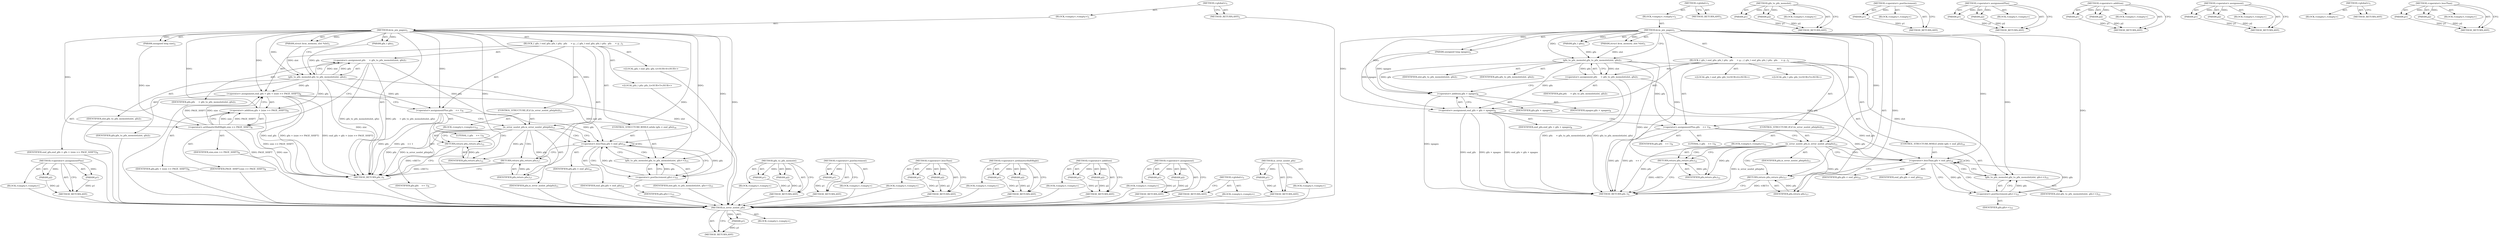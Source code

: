 digraph "&lt;operator&gt;.lessThan" {
vulnerable_91 [label=<(METHOD,&lt;operator&gt;.assignmentPlus)>];
vulnerable_92 [label=<(PARAM,p1)>];
vulnerable_93 [label=<(PARAM,p2)>];
vulnerable_94 [label=<(BLOCK,&lt;empty&gt;,&lt;empty&gt;)>];
vulnerable_95 [label=<(METHOD_RETURN,ANY)>];
vulnerable_6 [label=<(METHOD,&lt;global&gt;)<SUB>1</SUB>>];
vulnerable_7 [label=<(BLOCK,&lt;empty&gt;,&lt;empty&gt;)<SUB>1</SUB>>];
vulnerable_8 [label=<(METHOD,kvm_pin_pages)<SUB>1</SUB>>];
vulnerable_9 [label=<(PARAM,struct kvm_memory_slot *slot)<SUB>1</SUB>>];
vulnerable_10 [label=<(PARAM,gfn_t gfn)<SUB>1</SUB>>];
vulnerable_11 [label=<(PARAM,unsigned long size)<SUB>2</SUB>>];
vulnerable_12 [label=<(BLOCK,{
 	gfn_t end_gfn;
 	pfn_t pfn;
 
 	pfn     = g...,{
 	gfn_t end_gfn;
 	pfn_t pfn;
 
 	pfn     = g...)<SUB>3</SUB>>];
vulnerable_13 [label="<(LOCAL,gfn_t end_gfn: gfn_t)<SUB>4</SUB>>"];
vulnerable_14 [label="<(LOCAL,pfn_t pfn: pfn_t)<SUB>5</SUB>>"];
vulnerable_15 [label=<(&lt;operator&gt;.assignment,pfn     = gfn_to_pfn_memslot(slot, gfn))<SUB>7</SUB>>];
vulnerable_16 [label=<(IDENTIFIER,pfn,pfn     = gfn_to_pfn_memslot(slot, gfn))<SUB>7</SUB>>];
vulnerable_17 [label=<(gfn_to_pfn_memslot,gfn_to_pfn_memslot(slot, gfn))<SUB>7</SUB>>];
vulnerable_18 [label=<(IDENTIFIER,slot,gfn_to_pfn_memslot(slot, gfn))<SUB>7</SUB>>];
vulnerable_19 [label=<(IDENTIFIER,gfn,gfn_to_pfn_memslot(slot, gfn))<SUB>7</SUB>>];
vulnerable_20 [label=<(&lt;operator&gt;.assignment,end_gfn = gfn + (size &gt;&gt; PAGE_SHIFT))<SUB>8</SUB>>];
vulnerable_21 [label=<(IDENTIFIER,end_gfn,end_gfn = gfn + (size &gt;&gt; PAGE_SHIFT))<SUB>8</SUB>>];
vulnerable_22 [label=<(&lt;operator&gt;.addition,gfn + (size &gt;&gt; PAGE_SHIFT))<SUB>8</SUB>>];
vulnerable_23 [label=<(IDENTIFIER,gfn,gfn + (size &gt;&gt; PAGE_SHIFT))<SUB>8</SUB>>];
vulnerable_24 [label=<(&lt;operator&gt;.arithmeticShiftRight,size &gt;&gt; PAGE_SHIFT)<SUB>8</SUB>>];
vulnerable_25 [label=<(IDENTIFIER,size,size &gt;&gt; PAGE_SHIFT)<SUB>8</SUB>>];
vulnerable_26 [label=<(IDENTIFIER,PAGE_SHIFT,size &gt;&gt; PAGE_SHIFT)<SUB>8</SUB>>];
vulnerable_27 [label=<(&lt;operator&gt;.assignmentPlus,gfn    += 1)<SUB>9</SUB>>];
vulnerable_28 [label=<(IDENTIFIER,gfn,gfn    += 1)<SUB>9</SUB>>];
vulnerable_29 [label=<(LITERAL,1,gfn    += 1)<SUB>9</SUB>>];
vulnerable_30 [label=<(CONTROL_STRUCTURE,IF,if (is_error_noslot_pfn(pfn)))<SUB>11</SUB>>];
vulnerable_31 [label=<(is_error_noslot_pfn,is_error_noslot_pfn(pfn))<SUB>11</SUB>>];
vulnerable_32 [label=<(IDENTIFIER,pfn,is_error_noslot_pfn(pfn))<SUB>11</SUB>>];
vulnerable_33 [label=<(BLOCK,&lt;empty&gt;,&lt;empty&gt;)<SUB>12</SUB>>];
vulnerable_34 [label=<(RETURN,return pfn;,return pfn;)<SUB>12</SUB>>];
vulnerable_35 [label=<(IDENTIFIER,pfn,return pfn;)<SUB>12</SUB>>];
vulnerable_36 [label=<(CONTROL_STRUCTURE,WHILE,while (gfn &lt; end_gfn))<SUB>14</SUB>>];
vulnerable_37 [label=<(&lt;operator&gt;.lessThan,gfn &lt; end_gfn)<SUB>14</SUB>>];
vulnerable_38 [label=<(IDENTIFIER,gfn,gfn &lt; end_gfn)<SUB>14</SUB>>];
vulnerable_39 [label=<(IDENTIFIER,end_gfn,gfn &lt; end_gfn)<SUB>14</SUB>>];
vulnerable_40 [label=<(gfn_to_pfn_memslot,gfn_to_pfn_memslot(slot, gfn++))<SUB>15</SUB>>];
vulnerable_41 [label=<(IDENTIFIER,slot,gfn_to_pfn_memslot(slot, gfn++))<SUB>15</SUB>>];
vulnerable_42 [label=<(&lt;operator&gt;.postIncrement,gfn++)<SUB>15</SUB>>];
vulnerable_43 [label=<(IDENTIFIER,gfn,gfn++)<SUB>15</SUB>>];
vulnerable_44 [label=<(RETURN,return pfn;,return pfn;)<SUB>17</SUB>>];
vulnerable_45 [label=<(IDENTIFIER,pfn,return pfn;)<SUB>17</SUB>>];
vulnerable_46 [label=<(METHOD_RETURN,pfn_t)<SUB>1</SUB>>];
vulnerable_48 [label=<(METHOD_RETURN,ANY)<SUB>1</SUB>>];
vulnerable_76 [label=<(METHOD,gfn_to_pfn_memslot)>];
vulnerable_77 [label=<(PARAM,p1)>];
vulnerable_78 [label=<(PARAM,p2)>];
vulnerable_79 [label=<(BLOCK,&lt;empty&gt;,&lt;empty&gt;)>];
vulnerable_80 [label=<(METHOD_RETURN,ANY)>];
vulnerable_105 [label=<(METHOD,&lt;operator&gt;.postIncrement)>];
vulnerable_106 [label=<(PARAM,p1)>];
vulnerable_107 [label=<(BLOCK,&lt;empty&gt;,&lt;empty&gt;)>];
vulnerable_108 [label=<(METHOD_RETURN,ANY)>];
vulnerable_100 [label=<(METHOD,&lt;operator&gt;.lessThan)>];
vulnerable_101 [label=<(PARAM,p1)>];
vulnerable_102 [label=<(PARAM,p2)>];
vulnerable_103 [label=<(BLOCK,&lt;empty&gt;,&lt;empty&gt;)>];
vulnerable_104 [label=<(METHOD_RETURN,ANY)>];
vulnerable_86 [label=<(METHOD,&lt;operator&gt;.arithmeticShiftRight)>];
vulnerable_87 [label=<(PARAM,p1)>];
vulnerable_88 [label=<(PARAM,p2)>];
vulnerable_89 [label=<(BLOCK,&lt;empty&gt;,&lt;empty&gt;)>];
vulnerable_90 [label=<(METHOD_RETURN,ANY)>];
vulnerable_81 [label=<(METHOD,&lt;operator&gt;.addition)>];
vulnerable_82 [label=<(PARAM,p1)>];
vulnerable_83 [label=<(PARAM,p2)>];
vulnerable_84 [label=<(BLOCK,&lt;empty&gt;,&lt;empty&gt;)>];
vulnerable_85 [label=<(METHOD_RETURN,ANY)>];
vulnerable_71 [label=<(METHOD,&lt;operator&gt;.assignment)>];
vulnerable_72 [label=<(PARAM,p1)>];
vulnerable_73 [label=<(PARAM,p2)>];
vulnerable_74 [label=<(BLOCK,&lt;empty&gt;,&lt;empty&gt;)>];
vulnerable_75 [label=<(METHOD_RETURN,ANY)>];
vulnerable_65 [label=<(METHOD,&lt;global&gt;)<SUB>1</SUB>>];
vulnerable_66 [label=<(BLOCK,&lt;empty&gt;,&lt;empty&gt;)>];
vulnerable_67 [label=<(METHOD_RETURN,ANY)>];
vulnerable_96 [label=<(METHOD,is_error_noslot_pfn)>];
vulnerable_97 [label=<(PARAM,p1)>];
vulnerable_98 [label=<(BLOCK,&lt;empty&gt;,&lt;empty&gt;)>];
vulnerable_99 [label=<(METHOD_RETURN,ANY)>];
fixed_89 [label=<(METHOD,is_error_noslot_pfn)>];
fixed_90 [label=<(PARAM,p1)>];
fixed_91 [label=<(BLOCK,&lt;empty&gt;,&lt;empty&gt;)>];
fixed_92 [label=<(METHOD_RETURN,ANY)>];
fixed_6 [label=<(METHOD,&lt;global&gt;)<SUB>1</SUB>>];
fixed_7 [label=<(BLOCK,&lt;empty&gt;,&lt;empty&gt;)<SUB>1</SUB>>];
fixed_8 [label=<(METHOD,kvm_pin_pages)<SUB>1</SUB>>];
fixed_9 [label=<(PARAM,struct kvm_memory_slot *slot)<SUB>1</SUB>>];
fixed_10 [label=<(PARAM,gfn_t gfn)<SUB>1</SUB>>];
fixed_11 [label=<(PARAM,unsigned long npages)<SUB>2</SUB>>];
fixed_12 [label=<(BLOCK,{
 	gfn_t end_gfn;
 	pfn_t pfn;
 
 	pfn     = g...,{
 	gfn_t end_gfn;
 	pfn_t pfn;
 
 	pfn     = g...)<SUB>3</SUB>>];
fixed_13 [label="<(LOCAL,gfn_t end_gfn: gfn_t)<SUB>4</SUB>>"];
fixed_14 [label="<(LOCAL,pfn_t pfn: pfn_t)<SUB>5</SUB>>"];
fixed_15 [label=<(&lt;operator&gt;.assignment,pfn     = gfn_to_pfn_memslot(slot, gfn))<SUB>7</SUB>>];
fixed_16 [label=<(IDENTIFIER,pfn,pfn     = gfn_to_pfn_memslot(slot, gfn))<SUB>7</SUB>>];
fixed_17 [label=<(gfn_to_pfn_memslot,gfn_to_pfn_memslot(slot, gfn))<SUB>7</SUB>>];
fixed_18 [label=<(IDENTIFIER,slot,gfn_to_pfn_memslot(slot, gfn))<SUB>7</SUB>>];
fixed_19 [label=<(IDENTIFIER,gfn,gfn_to_pfn_memslot(slot, gfn))<SUB>7</SUB>>];
fixed_20 [label=<(&lt;operator&gt;.assignment,end_gfn = gfn + npages)<SUB>8</SUB>>];
fixed_21 [label=<(IDENTIFIER,end_gfn,end_gfn = gfn + npages)<SUB>8</SUB>>];
fixed_22 [label=<(&lt;operator&gt;.addition,gfn + npages)<SUB>8</SUB>>];
fixed_23 [label=<(IDENTIFIER,gfn,gfn + npages)<SUB>8</SUB>>];
fixed_24 [label=<(IDENTIFIER,npages,gfn + npages)<SUB>8</SUB>>];
fixed_25 [label=<(&lt;operator&gt;.assignmentPlus,gfn    += 1)<SUB>9</SUB>>];
fixed_26 [label=<(IDENTIFIER,gfn,gfn    += 1)<SUB>9</SUB>>];
fixed_27 [label=<(LITERAL,1,gfn    += 1)<SUB>9</SUB>>];
fixed_28 [label=<(CONTROL_STRUCTURE,IF,if (is_error_noslot_pfn(pfn)))<SUB>11</SUB>>];
fixed_29 [label=<(is_error_noslot_pfn,is_error_noslot_pfn(pfn))<SUB>11</SUB>>];
fixed_30 [label=<(IDENTIFIER,pfn,is_error_noslot_pfn(pfn))<SUB>11</SUB>>];
fixed_31 [label=<(BLOCK,&lt;empty&gt;,&lt;empty&gt;)<SUB>12</SUB>>];
fixed_32 [label=<(RETURN,return pfn;,return pfn;)<SUB>12</SUB>>];
fixed_33 [label=<(IDENTIFIER,pfn,return pfn;)<SUB>12</SUB>>];
fixed_34 [label=<(CONTROL_STRUCTURE,WHILE,while (gfn &lt; end_gfn))<SUB>14</SUB>>];
fixed_35 [label=<(&lt;operator&gt;.lessThan,gfn &lt; end_gfn)<SUB>14</SUB>>];
fixed_36 [label=<(IDENTIFIER,gfn,gfn &lt; end_gfn)<SUB>14</SUB>>];
fixed_37 [label=<(IDENTIFIER,end_gfn,gfn &lt; end_gfn)<SUB>14</SUB>>];
fixed_38 [label=<(gfn_to_pfn_memslot,gfn_to_pfn_memslot(slot, gfn++))<SUB>15</SUB>>];
fixed_39 [label=<(IDENTIFIER,slot,gfn_to_pfn_memslot(slot, gfn++))<SUB>15</SUB>>];
fixed_40 [label=<(&lt;operator&gt;.postIncrement,gfn++)<SUB>15</SUB>>];
fixed_41 [label=<(IDENTIFIER,gfn,gfn++)<SUB>15</SUB>>];
fixed_42 [label=<(RETURN,return pfn;,return pfn;)<SUB>17</SUB>>];
fixed_43 [label=<(IDENTIFIER,pfn,return pfn;)<SUB>17</SUB>>];
fixed_44 [label=<(METHOD_RETURN,pfn_t)<SUB>1</SUB>>];
fixed_46 [label=<(METHOD_RETURN,ANY)<SUB>1</SUB>>];
fixed_74 [label=<(METHOD,gfn_to_pfn_memslot)>];
fixed_75 [label=<(PARAM,p1)>];
fixed_76 [label=<(PARAM,p2)>];
fixed_77 [label=<(BLOCK,&lt;empty&gt;,&lt;empty&gt;)>];
fixed_78 [label=<(METHOD_RETURN,ANY)>];
fixed_98 [label=<(METHOD,&lt;operator&gt;.postIncrement)>];
fixed_99 [label=<(PARAM,p1)>];
fixed_100 [label=<(BLOCK,&lt;empty&gt;,&lt;empty&gt;)>];
fixed_101 [label=<(METHOD_RETURN,ANY)>];
fixed_84 [label=<(METHOD,&lt;operator&gt;.assignmentPlus)>];
fixed_85 [label=<(PARAM,p1)>];
fixed_86 [label=<(PARAM,p2)>];
fixed_87 [label=<(BLOCK,&lt;empty&gt;,&lt;empty&gt;)>];
fixed_88 [label=<(METHOD_RETURN,ANY)>];
fixed_79 [label=<(METHOD,&lt;operator&gt;.addition)>];
fixed_80 [label=<(PARAM,p1)>];
fixed_81 [label=<(PARAM,p2)>];
fixed_82 [label=<(BLOCK,&lt;empty&gt;,&lt;empty&gt;)>];
fixed_83 [label=<(METHOD_RETURN,ANY)>];
fixed_69 [label=<(METHOD,&lt;operator&gt;.assignment)>];
fixed_70 [label=<(PARAM,p1)>];
fixed_71 [label=<(PARAM,p2)>];
fixed_72 [label=<(BLOCK,&lt;empty&gt;,&lt;empty&gt;)>];
fixed_73 [label=<(METHOD_RETURN,ANY)>];
fixed_63 [label=<(METHOD,&lt;global&gt;)<SUB>1</SUB>>];
fixed_64 [label=<(BLOCK,&lt;empty&gt;,&lt;empty&gt;)>];
fixed_65 [label=<(METHOD_RETURN,ANY)>];
fixed_93 [label=<(METHOD,&lt;operator&gt;.lessThan)>];
fixed_94 [label=<(PARAM,p1)>];
fixed_95 [label=<(PARAM,p2)>];
fixed_96 [label=<(BLOCK,&lt;empty&gt;,&lt;empty&gt;)>];
fixed_97 [label=<(METHOD_RETURN,ANY)>];
vulnerable_91 -> vulnerable_92  [key=0, label="AST: "];
vulnerable_91 -> vulnerable_92  [key=1, label="DDG: "];
vulnerable_91 -> vulnerable_94  [key=0, label="AST: "];
vulnerable_91 -> vulnerable_93  [key=0, label="AST: "];
vulnerable_91 -> vulnerable_93  [key=1, label="DDG: "];
vulnerable_91 -> vulnerable_95  [key=0, label="AST: "];
vulnerable_91 -> vulnerable_95  [key=1, label="CFG: "];
vulnerable_92 -> vulnerable_95  [key=0, label="DDG: p1"];
vulnerable_93 -> vulnerable_95  [key=0, label="DDG: p2"];
vulnerable_94 -> fixed_89  [key=0];
vulnerable_95 -> fixed_89  [key=0];
vulnerable_6 -> vulnerable_7  [key=0, label="AST: "];
vulnerable_6 -> vulnerable_48  [key=0, label="AST: "];
vulnerable_6 -> vulnerable_48  [key=1, label="CFG: "];
vulnerable_7 -> vulnerable_8  [key=0, label="AST: "];
vulnerable_8 -> vulnerable_9  [key=0, label="AST: "];
vulnerable_8 -> vulnerable_9  [key=1, label="DDG: "];
vulnerable_8 -> vulnerable_10  [key=0, label="AST: "];
vulnerable_8 -> vulnerable_10  [key=1, label="DDG: "];
vulnerable_8 -> vulnerable_11  [key=0, label="AST: "];
vulnerable_8 -> vulnerable_11  [key=1, label="DDG: "];
vulnerable_8 -> vulnerable_12  [key=0, label="AST: "];
vulnerable_8 -> vulnerable_46  [key=0, label="AST: "];
vulnerable_8 -> vulnerable_17  [key=0, label="CFG: "];
vulnerable_8 -> vulnerable_17  [key=1, label="DDG: "];
vulnerable_8 -> vulnerable_20  [key=0, label="DDG: "];
vulnerable_8 -> vulnerable_27  [key=0, label="DDG: "];
vulnerable_8 -> vulnerable_45  [key=0, label="DDG: "];
vulnerable_8 -> vulnerable_22  [key=0, label="DDG: "];
vulnerable_8 -> vulnerable_31  [key=0, label="DDG: "];
vulnerable_8 -> vulnerable_37  [key=0, label="DDG: "];
vulnerable_8 -> vulnerable_40  [key=0, label="DDG: "];
vulnerable_8 -> vulnerable_24  [key=0, label="DDG: "];
vulnerable_8 -> vulnerable_35  [key=0, label="DDG: "];
vulnerable_8 -> vulnerable_42  [key=0, label="DDG: "];
vulnerable_9 -> vulnerable_17  [key=0, label="DDG: slot"];
vulnerable_10 -> vulnerable_17  [key=0, label="DDG: gfn"];
vulnerable_11 -> vulnerable_24  [key=0, label="DDG: size"];
vulnerable_12 -> vulnerable_13  [key=0, label="AST: "];
vulnerable_12 -> vulnerable_14  [key=0, label="AST: "];
vulnerable_12 -> vulnerable_15  [key=0, label="AST: "];
vulnerable_12 -> vulnerable_20  [key=0, label="AST: "];
vulnerable_12 -> vulnerable_27  [key=0, label="AST: "];
vulnerable_12 -> vulnerable_30  [key=0, label="AST: "];
vulnerable_12 -> vulnerable_36  [key=0, label="AST: "];
vulnerable_12 -> vulnerable_44  [key=0, label="AST: "];
vulnerable_13 -> fixed_89  [key=0];
vulnerable_14 -> fixed_89  [key=0];
vulnerable_15 -> vulnerable_16  [key=0, label="AST: "];
vulnerable_15 -> vulnerable_17  [key=0, label="AST: "];
vulnerable_15 -> vulnerable_24  [key=0, label="CFG: "];
vulnerable_15 -> vulnerable_46  [key=0, label="DDG: gfn_to_pfn_memslot(slot, gfn)"];
vulnerable_15 -> vulnerable_46  [key=1, label="DDG: pfn     = gfn_to_pfn_memslot(slot, gfn)"];
vulnerable_15 -> vulnerable_31  [key=0, label="DDG: pfn"];
vulnerable_16 -> fixed_89  [key=0];
vulnerable_17 -> vulnerable_18  [key=0, label="AST: "];
vulnerable_17 -> vulnerable_19  [key=0, label="AST: "];
vulnerable_17 -> vulnerable_15  [key=0, label="CFG: "];
vulnerable_17 -> vulnerable_15  [key=1, label="DDG: slot"];
vulnerable_17 -> vulnerable_15  [key=2, label="DDG: gfn"];
vulnerable_17 -> vulnerable_46  [key=0, label="DDG: slot"];
vulnerable_17 -> vulnerable_20  [key=0, label="DDG: gfn"];
vulnerable_17 -> vulnerable_27  [key=0, label="DDG: gfn"];
vulnerable_17 -> vulnerable_22  [key=0, label="DDG: gfn"];
vulnerable_17 -> vulnerable_40  [key=0, label="DDG: slot"];
vulnerable_18 -> fixed_89  [key=0];
vulnerable_19 -> fixed_89  [key=0];
vulnerable_20 -> vulnerable_21  [key=0, label="AST: "];
vulnerable_20 -> vulnerable_22  [key=0, label="AST: "];
vulnerable_20 -> vulnerable_27  [key=0, label="CFG: "];
vulnerable_20 -> vulnerable_46  [key=0, label="DDG: end_gfn"];
vulnerable_20 -> vulnerable_46  [key=1, label="DDG: gfn + (size &gt;&gt; PAGE_SHIFT)"];
vulnerable_20 -> vulnerable_46  [key=2, label="DDG: end_gfn = gfn + (size &gt;&gt; PAGE_SHIFT)"];
vulnerable_20 -> vulnerable_37  [key=0, label="DDG: end_gfn"];
vulnerable_21 -> fixed_89  [key=0];
vulnerable_22 -> vulnerable_23  [key=0, label="AST: "];
vulnerable_22 -> vulnerable_24  [key=0, label="AST: "];
vulnerable_22 -> vulnerable_20  [key=0, label="CFG: "];
vulnerable_22 -> vulnerable_46  [key=0, label="DDG: size &gt;&gt; PAGE_SHIFT"];
vulnerable_23 -> fixed_89  [key=0];
vulnerable_24 -> vulnerable_25  [key=0, label="AST: "];
vulnerable_24 -> vulnerable_26  [key=0, label="AST: "];
vulnerable_24 -> vulnerable_22  [key=0, label="CFG: "];
vulnerable_24 -> vulnerable_22  [key=1, label="DDG: size"];
vulnerable_24 -> vulnerable_22  [key=2, label="DDG: PAGE_SHIFT"];
vulnerable_24 -> vulnerable_46  [key=0, label="DDG: size"];
vulnerable_24 -> vulnerable_46  [key=1, label="DDG: PAGE_SHIFT"];
vulnerable_24 -> vulnerable_20  [key=0, label="DDG: size"];
vulnerable_24 -> vulnerable_20  [key=1, label="DDG: PAGE_SHIFT"];
vulnerable_25 -> fixed_89  [key=0];
vulnerable_26 -> fixed_89  [key=0];
vulnerable_27 -> vulnerable_28  [key=0, label="AST: "];
vulnerable_27 -> vulnerable_29  [key=0, label="AST: "];
vulnerable_27 -> vulnerable_31  [key=0, label="CFG: "];
vulnerable_27 -> vulnerable_46  [key=0, label="DDG: gfn"];
vulnerable_27 -> vulnerable_46  [key=1, label="DDG: gfn    += 1"];
vulnerable_27 -> vulnerable_37  [key=0, label="DDG: gfn"];
vulnerable_28 -> fixed_89  [key=0];
vulnerable_29 -> fixed_89  [key=0];
vulnerable_30 -> vulnerable_31  [key=0, label="AST: "];
vulnerable_30 -> vulnerable_33  [key=0, label="AST: "];
vulnerable_31 -> vulnerable_32  [key=0, label="AST: "];
vulnerable_31 -> vulnerable_34  [key=0, label="CFG: "];
vulnerable_31 -> vulnerable_34  [key=1, label="CDG: "];
vulnerable_31 -> vulnerable_37  [key=0, label="CFG: "];
vulnerable_31 -> vulnerable_37  [key=1, label="CDG: "];
vulnerable_31 -> vulnerable_46  [key=0, label="DDG: pfn"];
vulnerable_31 -> vulnerable_46  [key=1, label="DDG: is_error_noslot_pfn(pfn)"];
vulnerable_31 -> vulnerable_45  [key=0, label="DDG: pfn"];
vulnerable_31 -> vulnerable_35  [key=0, label="DDG: pfn"];
vulnerable_31 -> vulnerable_44  [key=0, label="CDG: "];
vulnerable_32 -> fixed_89  [key=0];
vulnerable_33 -> vulnerable_34  [key=0, label="AST: "];
vulnerable_34 -> vulnerable_35  [key=0, label="AST: "];
vulnerable_34 -> vulnerable_46  [key=0, label="CFG: "];
vulnerable_34 -> vulnerable_46  [key=1, label="DDG: &lt;RET&gt;"];
vulnerable_35 -> vulnerable_34  [key=0, label="DDG: pfn"];
vulnerable_36 -> vulnerable_37  [key=0, label="AST: "];
vulnerable_36 -> vulnerable_40  [key=0, label="AST: "];
vulnerable_37 -> vulnerable_38  [key=0, label="AST: "];
vulnerable_37 -> vulnerable_39  [key=0, label="AST: "];
vulnerable_37 -> vulnerable_42  [key=0, label="CFG: "];
vulnerable_37 -> vulnerable_42  [key=1, label="DDG: gfn"];
vulnerable_37 -> vulnerable_42  [key=2, label="CDG: "];
vulnerable_37 -> vulnerable_44  [key=0, label="CFG: "];
vulnerable_37 -> vulnerable_40  [key=0, label="CDG: "];
vulnerable_37 -> vulnerable_37  [key=0, label="CDG: "];
vulnerable_38 -> fixed_89  [key=0];
vulnerable_39 -> fixed_89  [key=0];
vulnerable_40 -> vulnerable_41  [key=0, label="AST: "];
vulnerable_40 -> vulnerable_42  [key=0, label="AST: "];
vulnerable_40 -> vulnerable_37  [key=0, label="CFG: "];
vulnerable_41 -> fixed_89  [key=0];
vulnerable_42 -> vulnerable_43  [key=0, label="AST: "];
vulnerable_42 -> vulnerable_40  [key=0, label="CFG: "];
vulnerable_42 -> vulnerable_40  [key=1, label="DDG: gfn"];
vulnerable_42 -> vulnerable_37  [key=0, label="DDG: gfn"];
vulnerable_43 -> fixed_89  [key=0];
vulnerable_44 -> vulnerable_45  [key=0, label="AST: "];
vulnerable_44 -> vulnerable_46  [key=0, label="CFG: "];
vulnerable_44 -> vulnerable_46  [key=1, label="DDG: &lt;RET&gt;"];
vulnerable_45 -> vulnerable_44  [key=0, label="DDG: pfn"];
vulnerable_46 -> fixed_89  [key=0];
vulnerable_48 -> fixed_89  [key=0];
vulnerable_76 -> vulnerable_77  [key=0, label="AST: "];
vulnerable_76 -> vulnerable_77  [key=1, label="DDG: "];
vulnerable_76 -> vulnerable_79  [key=0, label="AST: "];
vulnerable_76 -> vulnerable_78  [key=0, label="AST: "];
vulnerable_76 -> vulnerable_78  [key=1, label="DDG: "];
vulnerable_76 -> vulnerable_80  [key=0, label="AST: "];
vulnerable_76 -> vulnerable_80  [key=1, label="CFG: "];
vulnerable_77 -> vulnerable_80  [key=0, label="DDG: p1"];
vulnerable_78 -> vulnerable_80  [key=0, label="DDG: p2"];
vulnerable_79 -> fixed_89  [key=0];
vulnerable_80 -> fixed_89  [key=0];
vulnerable_105 -> vulnerable_106  [key=0, label="AST: "];
vulnerable_105 -> vulnerable_106  [key=1, label="DDG: "];
vulnerable_105 -> vulnerable_107  [key=0, label="AST: "];
vulnerable_105 -> vulnerable_108  [key=0, label="AST: "];
vulnerable_105 -> vulnerable_108  [key=1, label="CFG: "];
vulnerable_106 -> vulnerable_108  [key=0, label="DDG: p1"];
vulnerable_107 -> fixed_89  [key=0];
vulnerable_108 -> fixed_89  [key=0];
vulnerable_100 -> vulnerable_101  [key=0, label="AST: "];
vulnerable_100 -> vulnerable_101  [key=1, label="DDG: "];
vulnerable_100 -> vulnerable_103  [key=0, label="AST: "];
vulnerable_100 -> vulnerable_102  [key=0, label="AST: "];
vulnerable_100 -> vulnerable_102  [key=1, label="DDG: "];
vulnerable_100 -> vulnerable_104  [key=0, label="AST: "];
vulnerable_100 -> vulnerable_104  [key=1, label="CFG: "];
vulnerable_101 -> vulnerable_104  [key=0, label="DDG: p1"];
vulnerable_102 -> vulnerable_104  [key=0, label="DDG: p2"];
vulnerable_103 -> fixed_89  [key=0];
vulnerable_104 -> fixed_89  [key=0];
vulnerable_86 -> vulnerable_87  [key=0, label="AST: "];
vulnerable_86 -> vulnerable_87  [key=1, label="DDG: "];
vulnerable_86 -> vulnerable_89  [key=0, label="AST: "];
vulnerable_86 -> vulnerable_88  [key=0, label="AST: "];
vulnerable_86 -> vulnerable_88  [key=1, label="DDG: "];
vulnerable_86 -> vulnerable_90  [key=0, label="AST: "];
vulnerable_86 -> vulnerable_90  [key=1, label="CFG: "];
vulnerable_87 -> vulnerable_90  [key=0, label="DDG: p1"];
vulnerable_88 -> vulnerable_90  [key=0, label="DDG: p2"];
vulnerable_89 -> fixed_89  [key=0];
vulnerable_90 -> fixed_89  [key=0];
vulnerable_81 -> vulnerable_82  [key=0, label="AST: "];
vulnerable_81 -> vulnerable_82  [key=1, label="DDG: "];
vulnerable_81 -> vulnerable_84  [key=0, label="AST: "];
vulnerable_81 -> vulnerable_83  [key=0, label="AST: "];
vulnerable_81 -> vulnerable_83  [key=1, label="DDG: "];
vulnerable_81 -> vulnerable_85  [key=0, label="AST: "];
vulnerable_81 -> vulnerable_85  [key=1, label="CFG: "];
vulnerable_82 -> vulnerable_85  [key=0, label="DDG: p1"];
vulnerable_83 -> vulnerable_85  [key=0, label="DDG: p2"];
vulnerable_84 -> fixed_89  [key=0];
vulnerable_85 -> fixed_89  [key=0];
vulnerable_71 -> vulnerable_72  [key=0, label="AST: "];
vulnerable_71 -> vulnerable_72  [key=1, label="DDG: "];
vulnerable_71 -> vulnerable_74  [key=0, label="AST: "];
vulnerable_71 -> vulnerable_73  [key=0, label="AST: "];
vulnerable_71 -> vulnerable_73  [key=1, label="DDG: "];
vulnerable_71 -> vulnerable_75  [key=0, label="AST: "];
vulnerable_71 -> vulnerable_75  [key=1, label="CFG: "];
vulnerable_72 -> vulnerable_75  [key=0, label="DDG: p1"];
vulnerable_73 -> vulnerable_75  [key=0, label="DDG: p2"];
vulnerable_74 -> fixed_89  [key=0];
vulnerable_75 -> fixed_89  [key=0];
vulnerable_65 -> vulnerable_66  [key=0, label="AST: "];
vulnerable_65 -> vulnerable_67  [key=0, label="AST: "];
vulnerable_65 -> vulnerable_67  [key=1, label="CFG: "];
vulnerable_66 -> fixed_89  [key=0];
vulnerable_67 -> fixed_89  [key=0];
vulnerable_96 -> vulnerable_97  [key=0, label="AST: "];
vulnerable_96 -> vulnerable_97  [key=1, label="DDG: "];
vulnerable_96 -> vulnerable_98  [key=0, label="AST: "];
vulnerable_96 -> vulnerable_99  [key=0, label="AST: "];
vulnerable_96 -> vulnerable_99  [key=1, label="CFG: "];
vulnerable_97 -> vulnerable_99  [key=0, label="DDG: p1"];
vulnerable_98 -> fixed_89  [key=0];
vulnerable_99 -> fixed_89  [key=0];
fixed_89 -> fixed_90  [key=0, label="AST: "];
fixed_89 -> fixed_90  [key=1, label="DDG: "];
fixed_89 -> fixed_91  [key=0, label="AST: "];
fixed_89 -> fixed_92  [key=0, label="AST: "];
fixed_89 -> fixed_92  [key=1, label="CFG: "];
fixed_90 -> fixed_92  [key=0, label="DDG: p1"];
fixed_6 -> fixed_7  [key=0, label="AST: "];
fixed_6 -> fixed_46  [key=0, label="AST: "];
fixed_6 -> fixed_46  [key=1, label="CFG: "];
fixed_7 -> fixed_8  [key=0, label="AST: "];
fixed_8 -> fixed_9  [key=0, label="AST: "];
fixed_8 -> fixed_9  [key=1, label="DDG: "];
fixed_8 -> fixed_10  [key=0, label="AST: "];
fixed_8 -> fixed_10  [key=1, label="DDG: "];
fixed_8 -> fixed_11  [key=0, label="AST: "];
fixed_8 -> fixed_11  [key=1, label="DDG: "];
fixed_8 -> fixed_12  [key=0, label="AST: "];
fixed_8 -> fixed_44  [key=0, label="AST: "];
fixed_8 -> fixed_17  [key=0, label="CFG: "];
fixed_8 -> fixed_17  [key=1, label="DDG: "];
fixed_8 -> fixed_20  [key=0, label="DDG: "];
fixed_8 -> fixed_25  [key=0, label="DDG: "];
fixed_8 -> fixed_43  [key=0, label="DDG: "];
fixed_8 -> fixed_22  [key=0, label="DDG: "];
fixed_8 -> fixed_29  [key=0, label="DDG: "];
fixed_8 -> fixed_35  [key=0, label="DDG: "];
fixed_8 -> fixed_38  [key=0, label="DDG: "];
fixed_8 -> fixed_33  [key=0, label="DDG: "];
fixed_8 -> fixed_40  [key=0, label="DDG: "];
fixed_9 -> fixed_17  [key=0, label="DDG: slot"];
fixed_10 -> fixed_17  [key=0, label="DDG: gfn"];
fixed_11 -> fixed_20  [key=0, label="DDG: npages"];
fixed_11 -> fixed_22  [key=0, label="DDG: npages"];
fixed_12 -> fixed_13  [key=0, label="AST: "];
fixed_12 -> fixed_14  [key=0, label="AST: "];
fixed_12 -> fixed_15  [key=0, label="AST: "];
fixed_12 -> fixed_20  [key=0, label="AST: "];
fixed_12 -> fixed_25  [key=0, label="AST: "];
fixed_12 -> fixed_28  [key=0, label="AST: "];
fixed_12 -> fixed_34  [key=0, label="AST: "];
fixed_12 -> fixed_42  [key=0, label="AST: "];
fixed_15 -> fixed_16  [key=0, label="AST: "];
fixed_15 -> fixed_17  [key=0, label="AST: "];
fixed_15 -> fixed_22  [key=0, label="CFG: "];
fixed_15 -> fixed_44  [key=0, label="DDG: gfn_to_pfn_memslot(slot, gfn)"];
fixed_15 -> fixed_44  [key=1, label="DDG: pfn     = gfn_to_pfn_memslot(slot, gfn)"];
fixed_15 -> fixed_29  [key=0, label="DDG: pfn"];
fixed_17 -> fixed_18  [key=0, label="AST: "];
fixed_17 -> fixed_19  [key=0, label="AST: "];
fixed_17 -> fixed_15  [key=0, label="CFG: "];
fixed_17 -> fixed_15  [key=1, label="DDG: slot"];
fixed_17 -> fixed_15  [key=2, label="DDG: gfn"];
fixed_17 -> fixed_44  [key=0, label="DDG: slot"];
fixed_17 -> fixed_20  [key=0, label="DDG: gfn"];
fixed_17 -> fixed_25  [key=0, label="DDG: gfn"];
fixed_17 -> fixed_22  [key=0, label="DDG: gfn"];
fixed_17 -> fixed_38  [key=0, label="DDG: slot"];
fixed_20 -> fixed_21  [key=0, label="AST: "];
fixed_20 -> fixed_22  [key=0, label="AST: "];
fixed_20 -> fixed_25  [key=0, label="CFG: "];
fixed_20 -> fixed_44  [key=0, label="DDG: end_gfn"];
fixed_20 -> fixed_44  [key=1, label="DDG: gfn + npages"];
fixed_20 -> fixed_44  [key=2, label="DDG: end_gfn = gfn + npages"];
fixed_20 -> fixed_35  [key=0, label="DDG: end_gfn"];
fixed_22 -> fixed_23  [key=0, label="AST: "];
fixed_22 -> fixed_24  [key=0, label="AST: "];
fixed_22 -> fixed_20  [key=0, label="CFG: "];
fixed_22 -> fixed_44  [key=0, label="DDG: npages"];
fixed_25 -> fixed_26  [key=0, label="AST: "];
fixed_25 -> fixed_27  [key=0, label="AST: "];
fixed_25 -> fixed_29  [key=0, label="CFG: "];
fixed_25 -> fixed_44  [key=0, label="DDG: gfn"];
fixed_25 -> fixed_44  [key=1, label="DDG: gfn    += 1"];
fixed_25 -> fixed_35  [key=0, label="DDG: gfn"];
fixed_28 -> fixed_29  [key=0, label="AST: "];
fixed_28 -> fixed_31  [key=0, label="AST: "];
fixed_29 -> fixed_30  [key=0, label="AST: "];
fixed_29 -> fixed_32  [key=0, label="CFG: "];
fixed_29 -> fixed_32  [key=1, label="CDG: "];
fixed_29 -> fixed_35  [key=0, label="CFG: "];
fixed_29 -> fixed_35  [key=1, label="CDG: "];
fixed_29 -> fixed_44  [key=0, label="DDG: pfn"];
fixed_29 -> fixed_44  [key=1, label="DDG: is_error_noslot_pfn(pfn)"];
fixed_29 -> fixed_43  [key=0, label="DDG: pfn"];
fixed_29 -> fixed_33  [key=0, label="DDG: pfn"];
fixed_29 -> fixed_42  [key=0, label="CDG: "];
fixed_31 -> fixed_32  [key=0, label="AST: "];
fixed_32 -> fixed_33  [key=0, label="AST: "];
fixed_32 -> fixed_44  [key=0, label="CFG: "];
fixed_32 -> fixed_44  [key=1, label="DDG: &lt;RET&gt;"];
fixed_33 -> fixed_32  [key=0, label="DDG: pfn"];
fixed_34 -> fixed_35  [key=0, label="AST: "];
fixed_34 -> fixed_38  [key=0, label="AST: "];
fixed_35 -> fixed_36  [key=0, label="AST: "];
fixed_35 -> fixed_37  [key=0, label="AST: "];
fixed_35 -> fixed_40  [key=0, label="CFG: "];
fixed_35 -> fixed_40  [key=1, label="DDG: gfn"];
fixed_35 -> fixed_40  [key=2, label="CDG: "];
fixed_35 -> fixed_42  [key=0, label="CFG: "];
fixed_35 -> fixed_38  [key=0, label="CDG: "];
fixed_35 -> fixed_35  [key=0, label="CDG: "];
fixed_38 -> fixed_39  [key=0, label="AST: "];
fixed_38 -> fixed_40  [key=0, label="AST: "];
fixed_38 -> fixed_35  [key=0, label="CFG: "];
fixed_40 -> fixed_41  [key=0, label="AST: "];
fixed_40 -> fixed_38  [key=0, label="CFG: "];
fixed_40 -> fixed_38  [key=1, label="DDG: gfn"];
fixed_40 -> fixed_35  [key=0, label="DDG: gfn"];
fixed_42 -> fixed_43  [key=0, label="AST: "];
fixed_42 -> fixed_44  [key=0, label="CFG: "];
fixed_42 -> fixed_44  [key=1, label="DDG: &lt;RET&gt;"];
fixed_43 -> fixed_42  [key=0, label="DDG: pfn"];
fixed_74 -> fixed_75  [key=0, label="AST: "];
fixed_74 -> fixed_75  [key=1, label="DDG: "];
fixed_74 -> fixed_77  [key=0, label="AST: "];
fixed_74 -> fixed_76  [key=0, label="AST: "];
fixed_74 -> fixed_76  [key=1, label="DDG: "];
fixed_74 -> fixed_78  [key=0, label="AST: "];
fixed_74 -> fixed_78  [key=1, label="CFG: "];
fixed_75 -> fixed_78  [key=0, label="DDG: p1"];
fixed_76 -> fixed_78  [key=0, label="DDG: p2"];
fixed_98 -> fixed_99  [key=0, label="AST: "];
fixed_98 -> fixed_99  [key=1, label="DDG: "];
fixed_98 -> fixed_100  [key=0, label="AST: "];
fixed_98 -> fixed_101  [key=0, label="AST: "];
fixed_98 -> fixed_101  [key=1, label="CFG: "];
fixed_99 -> fixed_101  [key=0, label="DDG: p1"];
fixed_84 -> fixed_85  [key=0, label="AST: "];
fixed_84 -> fixed_85  [key=1, label="DDG: "];
fixed_84 -> fixed_87  [key=0, label="AST: "];
fixed_84 -> fixed_86  [key=0, label="AST: "];
fixed_84 -> fixed_86  [key=1, label="DDG: "];
fixed_84 -> fixed_88  [key=0, label="AST: "];
fixed_84 -> fixed_88  [key=1, label="CFG: "];
fixed_85 -> fixed_88  [key=0, label="DDG: p1"];
fixed_86 -> fixed_88  [key=0, label="DDG: p2"];
fixed_79 -> fixed_80  [key=0, label="AST: "];
fixed_79 -> fixed_80  [key=1, label="DDG: "];
fixed_79 -> fixed_82  [key=0, label="AST: "];
fixed_79 -> fixed_81  [key=0, label="AST: "];
fixed_79 -> fixed_81  [key=1, label="DDG: "];
fixed_79 -> fixed_83  [key=0, label="AST: "];
fixed_79 -> fixed_83  [key=1, label="CFG: "];
fixed_80 -> fixed_83  [key=0, label="DDG: p1"];
fixed_81 -> fixed_83  [key=0, label="DDG: p2"];
fixed_69 -> fixed_70  [key=0, label="AST: "];
fixed_69 -> fixed_70  [key=1, label="DDG: "];
fixed_69 -> fixed_72  [key=0, label="AST: "];
fixed_69 -> fixed_71  [key=0, label="AST: "];
fixed_69 -> fixed_71  [key=1, label="DDG: "];
fixed_69 -> fixed_73  [key=0, label="AST: "];
fixed_69 -> fixed_73  [key=1, label="CFG: "];
fixed_70 -> fixed_73  [key=0, label="DDG: p1"];
fixed_71 -> fixed_73  [key=0, label="DDG: p2"];
fixed_63 -> fixed_64  [key=0, label="AST: "];
fixed_63 -> fixed_65  [key=0, label="AST: "];
fixed_63 -> fixed_65  [key=1, label="CFG: "];
fixed_93 -> fixed_94  [key=0, label="AST: "];
fixed_93 -> fixed_94  [key=1, label="DDG: "];
fixed_93 -> fixed_96  [key=0, label="AST: "];
fixed_93 -> fixed_95  [key=0, label="AST: "];
fixed_93 -> fixed_95  [key=1, label="DDG: "];
fixed_93 -> fixed_97  [key=0, label="AST: "];
fixed_93 -> fixed_97  [key=1, label="CFG: "];
fixed_94 -> fixed_97  [key=0, label="DDG: p1"];
fixed_95 -> fixed_97  [key=0, label="DDG: p2"];
}
